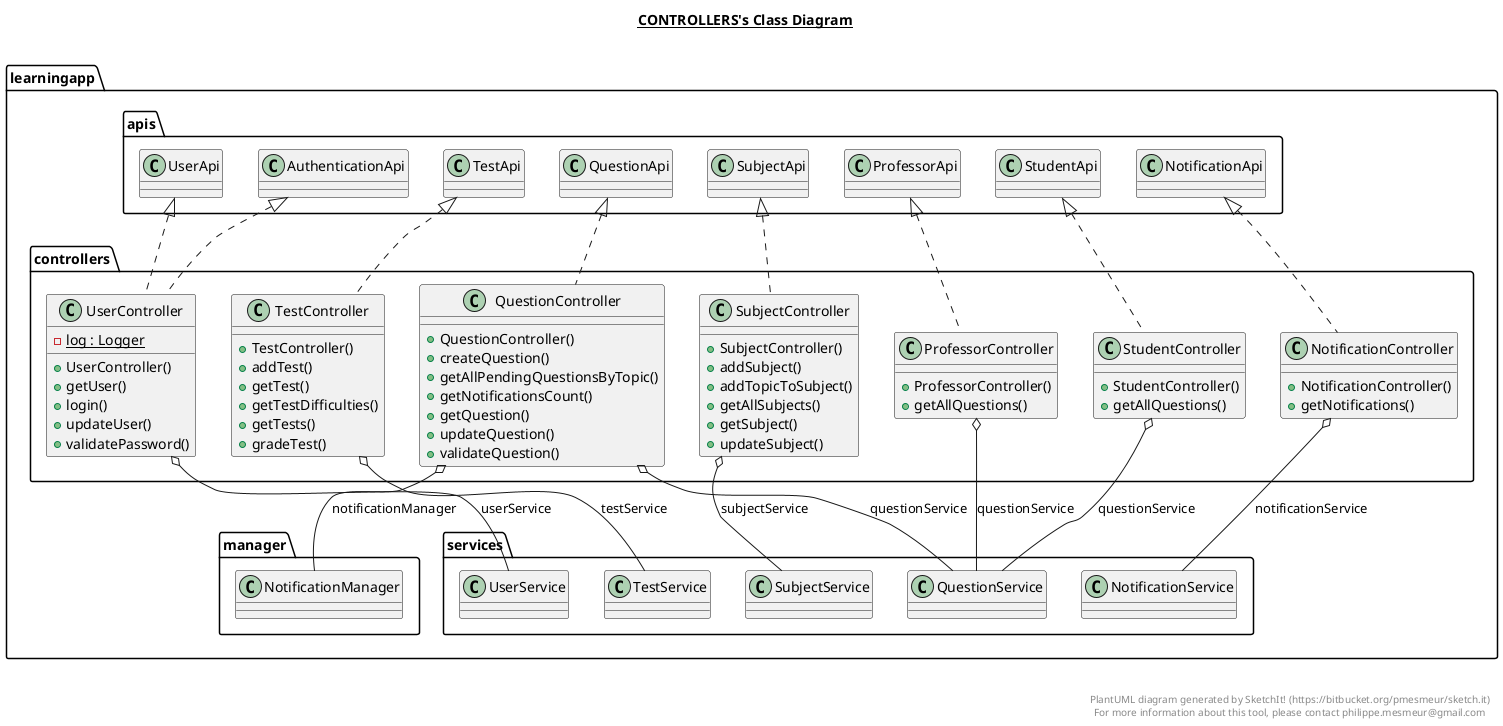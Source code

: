 @startuml

title __CONTROLLERS's Class Diagram__\n

  namespace learningapp {
    namespace controllers {
      class learningapp.controllers.NotificationController {
          + NotificationController()
          + getNotifications()
      }
    }
  }
  

  namespace learningapp {
    namespace controllers {
      class learningapp.controllers.ProfessorController {
          + ProfessorController()
          + getAllQuestions()
      }
    }
  }
  

  namespace learningapp {
    namespace controllers {
      class learningapp.controllers.QuestionController {
          + QuestionController()
          + createQuestion()
          + getAllPendingQuestionsByTopic()
          + getNotificationsCount()
          + getQuestion()
          + updateQuestion()
          + validateQuestion()
      }
    }
  }
  

  namespace learningapp {
    namespace controllers {
      class learningapp.controllers.StudentController {
          + StudentController()
          + getAllQuestions()
      }
    }
  }
  

  namespace learningapp {
    namespace controllers {
      class learningapp.controllers.SubjectController {
          + SubjectController()
          + addSubject()
          + addTopicToSubject()
          + getAllSubjects()
          + getSubject()
          + updateSubject()
      }
    }
  }
  

  namespace learningapp {
    namespace controllers {
      class learningapp.controllers.TestController {
          + TestController()
          + addTest()
          + getTest()
          + getTestDifficulties()
          + getTests()
          + gradeTest()
      }
    }
  }
  

  namespace learningapp {
    namespace controllers {
      class learningapp.controllers.UserController {
          {static} - log : Logger
          + UserController()
          + getUser()
          + login()
          + updateUser()
          + validatePassword()
      }
    }
  }
  

  learningapp.controllers.NotificationController .up.|> learningapp.apis.NotificationApi
  learningapp.controllers.NotificationController o-- learningapp.services.NotificationService : notificationService
  learningapp.controllers.ProfessorController .up.|> learningapp.apis.ProfessorApi
  learningapp.controllers.ProfessorController o-- learningapp.services.QuestionService : questionService
  learningapp.controllers.QuestionController .up.|> learningapp.apis.QuestionApi
  learningapp.controllers.QuestionController o-- learningapp.manager.NotificationManager : notificationManager
  learningapp.controllers.QuestionController o-- learningapp.services.QuestionService : questionService
  learningapp.controllers.StudentController .up.|> learningapp.apis.StudentApi
  learningapp.controllers.StudentController o-- learningapp.services.QuestionService : questionService
  learningapp.controllers.SubjectController .up.|> learningapp.apis.SubjectApi
  learningapp.controllers.SubjectController o-- learningapp.services.SubjectService : subjectService
  learningapp.controllers.TestController .up.|> learningapp.apis.TestApi
  learningapp.controllers.TestController o-- learningapp.services.TestService : testService
  learningapp.controllers.UserController .up.|> learningapp.apis.AuthenticationApi
  learningapp.controllers.UserController .up.|> learningapp.apis.UserApi
  learningapp.controllers.UserController o-- learningapp.services.UserService : userService


right footer


PlantUML diagram generated by SketchIt! (https://bitbucket.org/pmesmeur/sketch.it)
For more information about this tool, please contact philippe.mesmeur@gmail.com
endfooter

@enduml
